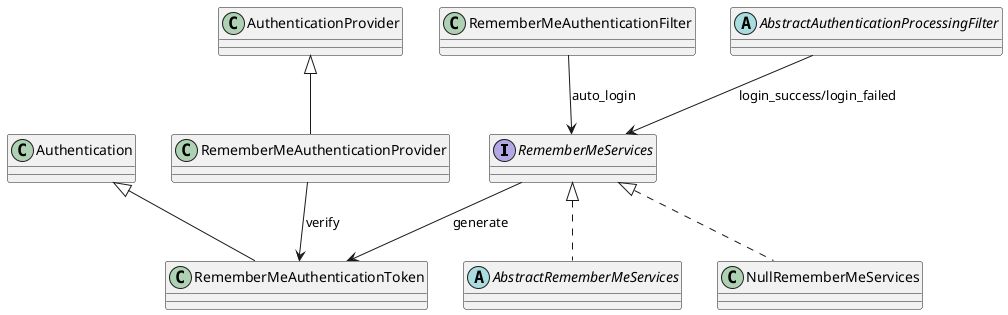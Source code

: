 @startuml "Remember-Me Authentication"

interface RememberMeServices

abstract class AbstractRememberMeServices
RememberMeServices <|.. AbstractRememberMeServices

class NullRememberMeServices
RememberMeServices <|.. NullRememberMeServices

class RememberMeAuthenticationToken extends Authentication
class RememberMeAuthenticationProvider extends AuthenticationProvider
RememberMeAuthenticationProvider --> RememberMeAuthenticationToken: verify
RememberMeServices --> RememberMeAuthenticationToken: generate

class RememberMeAuthenticationFilter
RememberMeAuthenticationFilter --> RememberMeServices: auto_login

abstract class AbstractAuthenticationProcessingFilter
AbstractAuthenticationProcessingFilter --> RememberMeServices: login_success/login_failed

@enduml